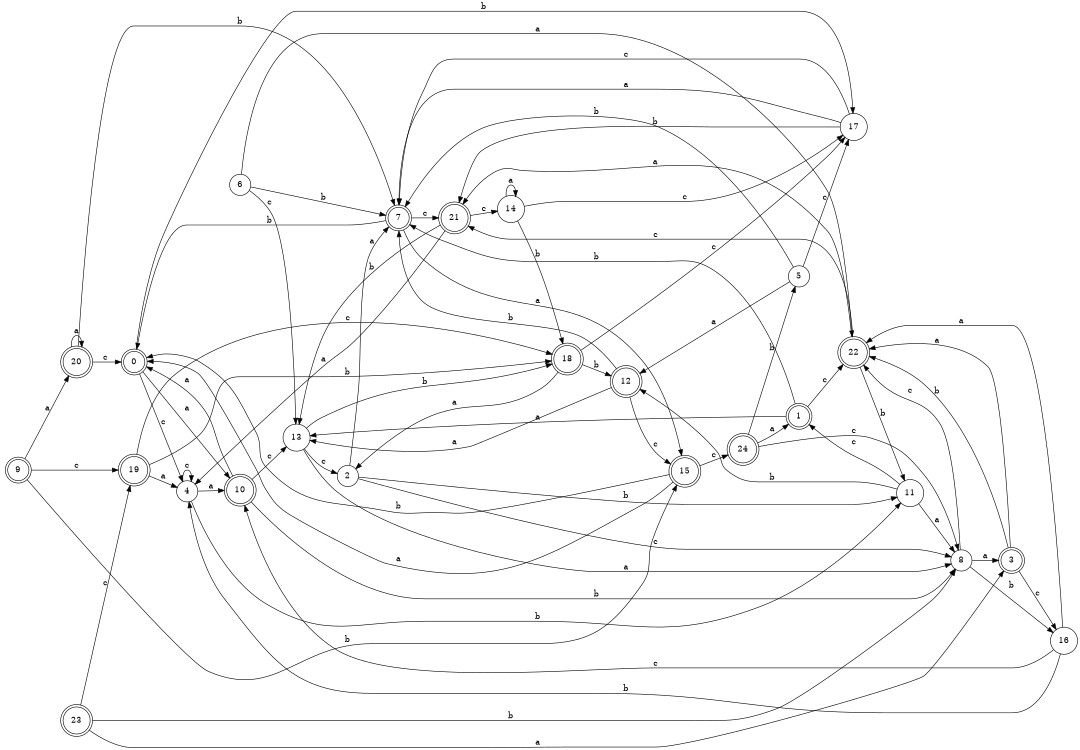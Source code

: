 digraph n20_9 {
__start0 [label="" shape="none"];

rankdir=LR;
size="8,5";

s0 [style="rounded,filled", color="black", fillcolor="white" shape="doublecircle", label="0"];
s1 [style="rounded,filled", color="black", fillcolor="white" shape="doublecircle", label="1"];
s2 [style="filled", color="black", fillcolor="white" shape="circle", label="2"];
s3 [style="rounded,filled", color="black", fillcolor="white" shape="doublecircle", label="3"];
s4 [style="filled", color="black", fillcolor="white" shape="circle", label="4"];
s5 [style="filled", color="black", fillcolor="white" shape="circle", label="5"];
s6 [style="filled", color="black", fillcolor="white" shape="circle", label="6"];
s7 [style="rounded,filled", color="black", fillcolor="white" shape="doublecircle", label="7"];
s8 [style="filled", color="black", fillcolor="white" shape="circle", label="8"];
s9 [style="rounded,filled", color="black", fillcolor="white" shape="doublecircle", label="9"];
s10 [style="rounded,filled", color="black", fillcolor="white" shape="doublecircle", label="10"];
s11 [style="filled", color="black", fillcolor="white" shape="circle", label="11"];
s12 [style="rounded,filled", color="black", fillcolor="white" shape="doublecircle", label="12"];
s13 [style="filled", color="black", fillcolor="white" shape="circle", label="13"];
s14 [style="filled", color="black", fillcolor="white" shape="circle", label="14"];
s15 [style="rounded,filled", color="black", fillcolor="white" shape="doublecircle", label="15"];
s16 [style="filled", color="black", fillcolor="white" shape="circle", label="16"];
s17 [style="filled", color="black", fillcolor="white" shape="circle", label="17"];
s18 [style="rounded,filled", color="black", fillcolor="white" shape="doublecircle", label="18"];
s19 [style="rounded,filled", color="black", fillcolor="white" shape="doublecircle", label="19"];
s20 [style="rounded,filled", color="black", fillcolor="white" shape="doublecircle", label="20"];
s21 [style="rounded,filled", color="black", fillcolor="white" shape="doublecircle", label="21"];
s22 [style="rounded,filled", color="black", fillcolor="white" shape="doublecircle", label="22"];
s23 [style="rounded,filled", color="black", fillcolor="white" shape="doublecircle", label="23"];
s24 [style="rounded,filled", color="black", fillcolor="white" shape="doublecircle", label="24"];
s0 -> s10 [label="a"];
s0 -> s17 [label="b"];
s0 -> s4 [label="c"];
s1 -> s13 [label="a"];
s1 -> s7 [label="b"];
s1 -> s22 [label="c"];
s2 -> s7 [label="a"];
s2 -> s11 [label="b"];
s2 -> s8 [label="c"];
s3 -> s22 [label="a"];
s3 -> s22 [label="b"];
s3 -> s16 [label="c"];
s4 -> s10 [label="a"];
s4 -> s11 [label="b"];
s4 -> s4 [label="c"];
s5 -> s12 [label="a"];
s5 -> s7 [label="b"];
s5 -> s17 [label="c"];
s6 -> s22 [label="a"];
s6 -> s7 [label="b"];
s6 -> s13 [label="c"];
s7 -> s15 [label="a"];
s7 -> s0 [label="b"];
s7 -> s21 [label="c"];
s8 -> s3 [label="a"];
s8 -> s16 [label="b"];
s8 -> s22 [label="c"];
s9 -> s20 [label="a"];
s9 -> s15 [label="b"];
s9 -> s19 [label="c"];
s10 -> s0 [label="a"];
s10 -> s8 [label="b"];
s10 -> s13 [label="c"];
s11 -> s8 [label="a"];
s11 -> s12 [label="b"];
s11 -> s1 [label="c"];
s12 -> s13 [label="a"];
s12 -> s7 [label="b"];
s12 -> s15 [label="c"];
s13 -> s8 [label="a"];
s13 -> s18 [label="b"];
s13 -> s2 [label="c"];
s14 -> s14 [label="a"];
s14 -> s18 [label="b"];
s14 -> s17 [label="c"];
s15 -> s0 [label="a"];
s15 -> s0 [label="b"];
s15 -> s24 [label="c"];
s16 -> s22 [label="a"];
s16 -> s4 [label="b"];
s16 -> s10 [label="c"];
s17 -> s7 [label="a"];
s17 -> s21 [label="b"];
s17 -> s7 [label="c"];
s18 -> s2 [label="a"];
s18 -> s12 [label="b"];
s18 -> s17 [label="c"];
s19 -> s4 [label="a"];
s19 -> s18 [label="b"];
s19 -> s18 [label="c"];
s20 -> s20 [label="a"];
s20 -> s7 [label="b"];
s20 -> s0 [label="c"];
s21 -> s4 [label="a"];
s21 -> s13 [label="b"];
s21 -> s14 [label="c"];
s22 -> s21 [label="a"];
s22 -> s11 [label="b"];
s22 -> s21 [label="c"];
s23 -> s3 [label="a"];
s23 -> s8 [label="b"];
s23 -> s19 [label="c"];
s24 -> s1 [label="a"];
s24 -> s5 [label="b"];
s24 -> s8 [label="c"];

}